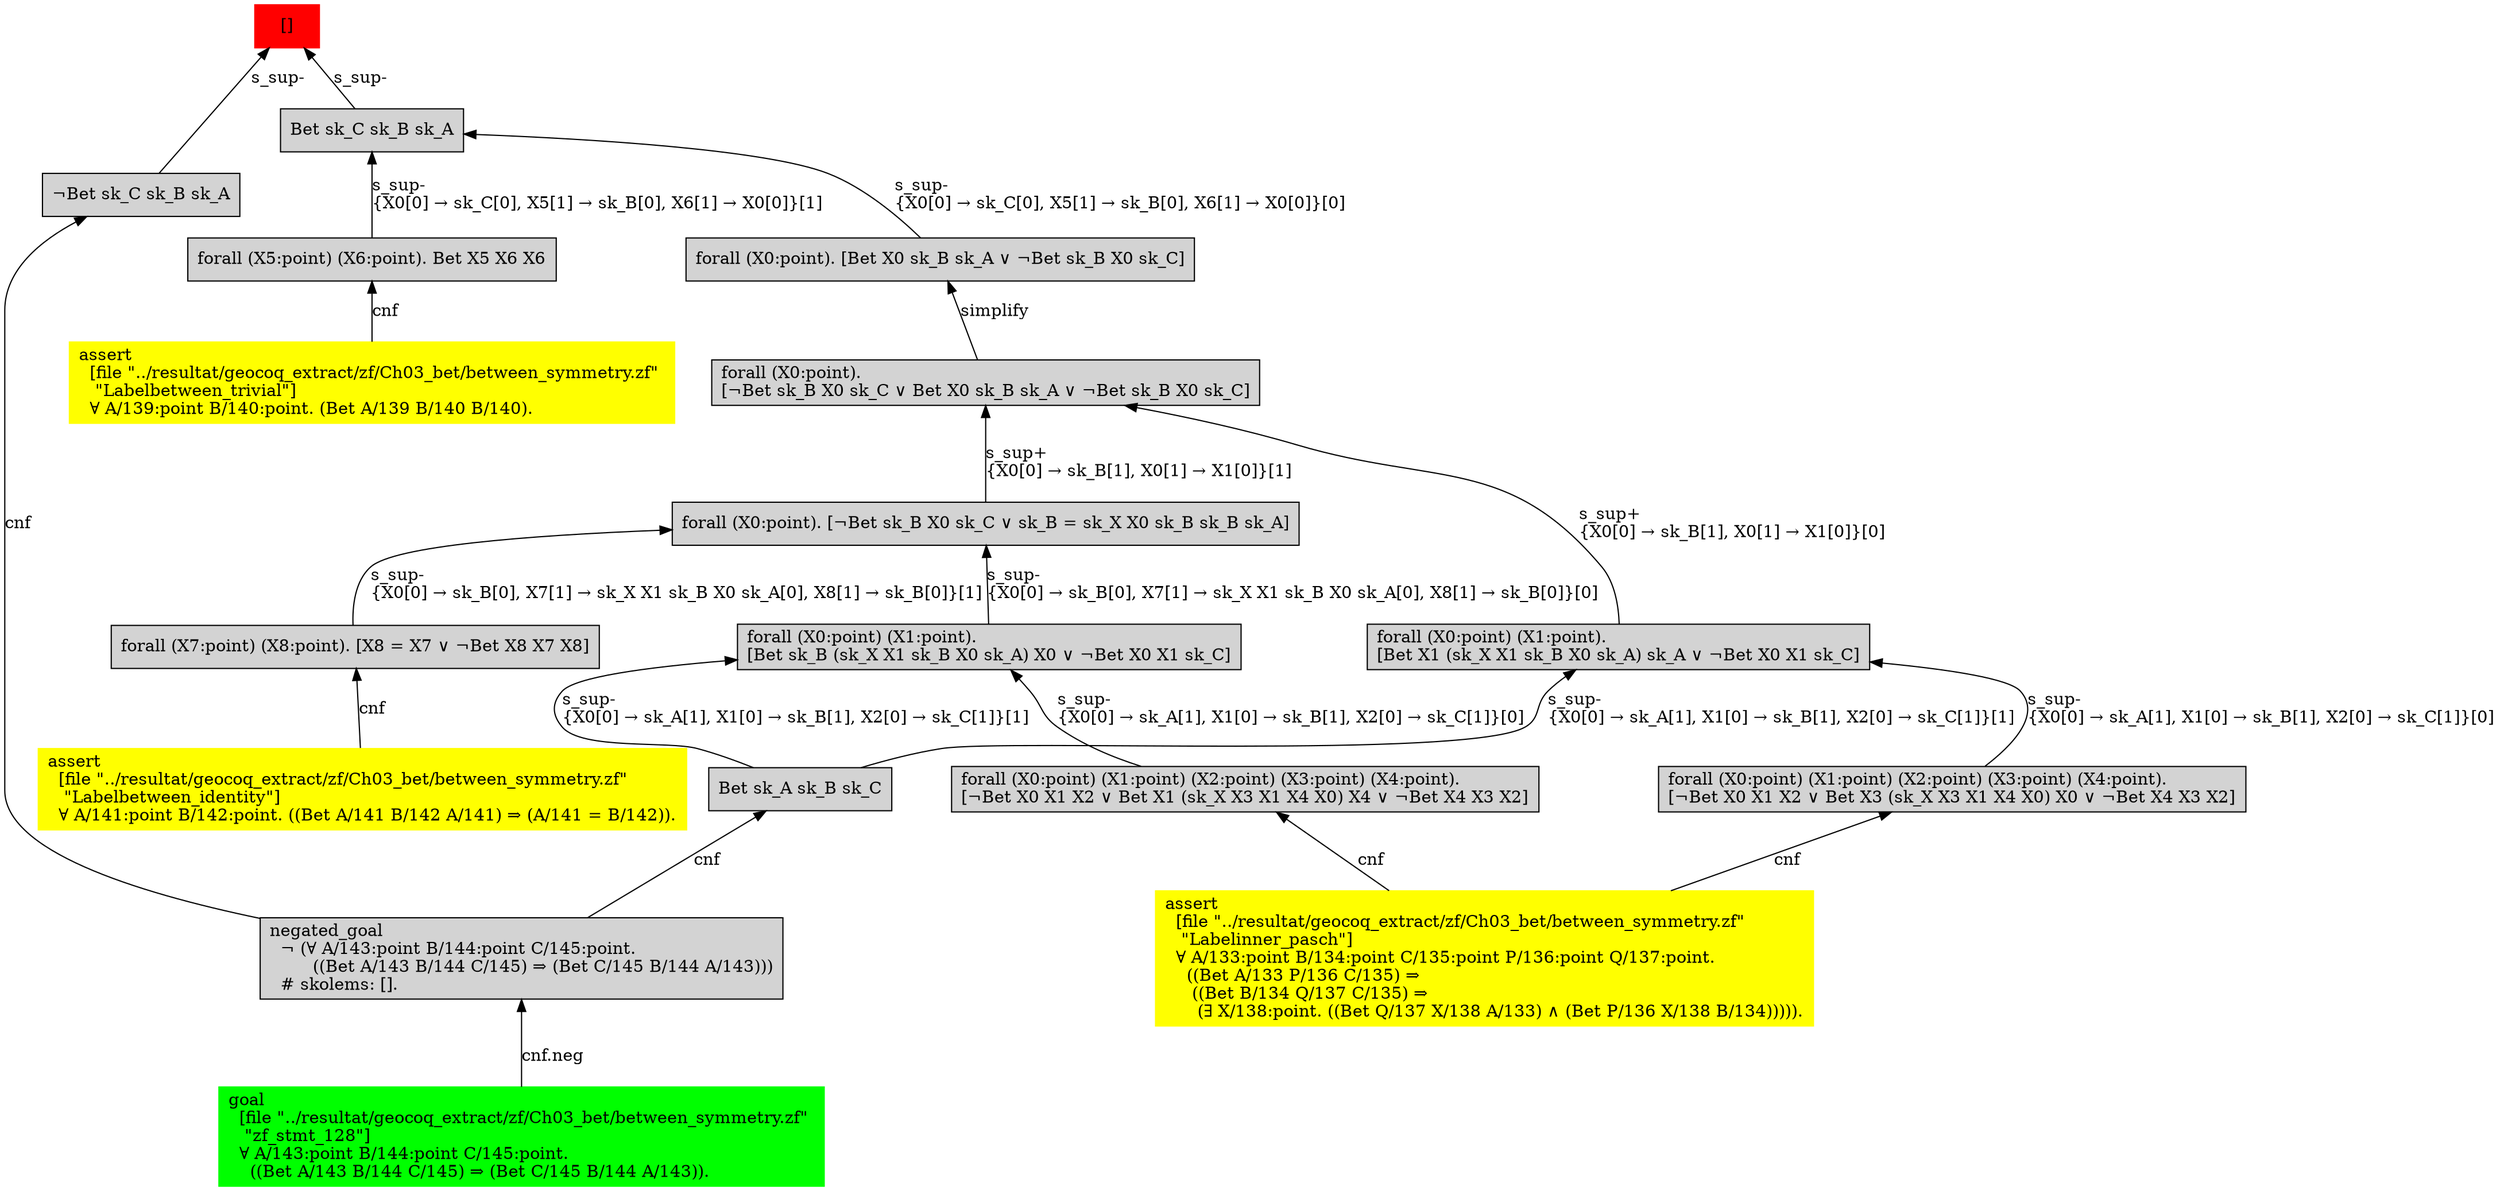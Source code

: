 digraph "unsat_graph" {
  vertex_0 [color=red, label="[]", shape=box, style=filled];
  vertex_0 -> vertex_1 [label="s_sup-\l", dir="back"];
  vertex_1 [shape=box, label="¬Bet sk_C sk_B sk_A\l", style=filled];
  vertex_1 -> vertex_2 [label="cnf", dir="back"];
  vertex_2 [shape=box, label="negated_goal\l  ¬ (∀ A/143:point B/144:point C/145:point.\l        ((Bet A/143 B/144 C/145) ⇒ (Bet C/145 B/144 A/143)))\l  # skolems: [].\l", style=filled];
  vertex_2 -> vertex_3 [label="cnf.neg", dir="back"];
  vertex_3 [color=green, shape=box, label="goal\l  [file \"../resultat/geocoq_extract/zf/Ch03_bet/between_symmetry.zf\" \l   \"zf_stmt_128\"]\l  ∀ A/143:point B/144:point C/145:point.\l    ((Bet A/143 B/144 C/145) ⇒ (Bet C/145 B/144 A/143)).\l", style=filled];
  vertex_0 -> vertex_4 [label="s_sup-\l", dir="back"];
  vertex_4 [shape=box, label="Bet sk_C sk_B sk_A\l", style=filled];
  vertex_4 -> vertex_5 [label="s_sup-\l\{X0[0] → sk_C[0], X5[1] → sk_B[0], X6[1] → X0[0]\}[0]\l", dir="back"];
  vertex_5 [shape=box, label="forall (X0:point). [Bet X0 sk_B sk_A ∨ ¬Bet sk_B X0 sk_C]\l", style=filled];
  vertex_5 -> vertex_6 [label="simplify", dir="back"];
  vertex_6 [shape=box, label="forall (X0:point).\l[¬Bet sk_B X0 sk_C ∨ Bet X0 sk_B sk_A ∨ ¬Bet sk_B X0 sk_C]\l", style=filled];
  vertex_6 -> vertex_7 [label="s_sup+\l\{X0[0] → sk_B[1], X0[1] → X1[0]\}[0]\l", dir="back"];
  vertex_7 [shape=box, label="forall (X0:point) (X1:point).\l[Bet X1 (sk_X X1 sk_B X0 sk_A) sk_A ∨ ¬Bet X0 X1 sk_C]\l", style=filled];
  vertex_7 -> vertex_8 [label="s_sup-\l\{X0[0] → sk_A[1], X1[0] → sk_B[1], X2[0] → sk_C[1]\}[0]\l", dir="back"];
  vertex_8 [shape=box, label="forall (X0:point) (X1:point) (X2:point) (X3:point) (X4:point).\l[¬Bet X0 X1 X2 ∨ Bet X3 (sk_X X3 X1 X4 X0) X0 ∨ ¬Bet X4 X3 X2]\l", style=filled];
  vertex_8 -> vertex_9 [label="cnf", dir="back"];
  vertex_9 [color=yellow, shape=box, label="assert\l  [file \"../resultat/geocoq_extract/zf/Ch03_bet/between_symmetry.zf\" \l   \"Labelinner_pasch\"]\l  ∀ A/133:point B/134:point C/135:point P/136:point Q/137:point.\l    ((Bet A/133 P/136 C/135) ⇒\l     ((Bet B/134 Q/137 C/135) ⇒\l      (∃ X/138:point. ((Bet Q/137 X/138 A/133) ∧ (Bet P/136 X/138 B/134))))).\l", style=filled];
  vertex_7 -> vertex_10 [label="s_sup-\l\{X0[0] → sk_A[1], X1[0] → sk_B[1], X2[0] → sk_C[1]\}[1]\l", dir="back"];
  vertex_10 [shape=box, label="Bet sk_A sk_B sk_C\l", style=filled];
  vertex_10 -> vertex_2 [label="cnf", dir="back"];
  vertex_6 -> vertex_11 [label="s_sup+\l\{X0[0] → sk_B[1], X0[1] → X1[0]\}[1]\l", dir="back"];
  vertex_11 [shape=box, label="forall (X0:point). [¬Bet sk_B X0 sk_C ∨ sk_B = sk_X X0 sk_B sk_B sk_A]\l", style=filled];
  vertex_11 -> vertex_12 [label="s_sup-\l\{X0[0] → sk_B[0], X7[1] → sk_X X1 sk_B X0 sk_A[0], X8[1] → sk_B[0]\}[1]\l", dir="back"];
  vertex_12 [shape=box, label="forall (X7:point) (X8:point). [X8 = X7 ∨ ¬Bet X8 X7 X8]\l", style=filled];
  vertex_12 -> vertex_13 [label="cnf", dir="back"];
  vertex_13 [color=yellow, shape=box, label="assert\l  [file \"../resultat/geocoq_extract/zf/Ch03_bet/between_symmetry.zf\" \l   \"Labelbetween_identity\"]\l  ∀ A/141:point B/142:point. ((Bet A/141 B/142 A/141) ⇒ (A/141 = B/142)).\l", style=filled];
  vertex_11 -> vertex_14 [label="s_sup-\l\{X0[0] → sk_B[0], X7[1] → sk_X X1 sk_B X0 sk_A[0], X8[1] → sk_B[0]\}[0]\l", dir="back"];
  vertex_14 [shape=box, label="forall (X0:point) (X1:point).\l[Bet sk_B (sk_X X1 sk_B X0 sk_A) X0 ∨ ¬Bet X0 X1 sk_C]\l", style=filled];
  vertex_14 -> vertex_15 [label="s_sup-\l\{X0[0] → sk_A[1], X1[0] → sk_B[1], X2[0] → sk_C[1]\}[0]\l", dir="back"];
  vertex_15 [shape=box, label="forall (X0:point) (X1:point) (X2:point) (X3:point) (X4:point).\l[¬Bet X0 X1 X2 ∨ Bet X1 (sk_X X3 X1 X4 X0) X4 ∨ ¬Bet X4 X3 X2]\l", style=filled];
  vertex_15 -> vertex_9 [label="cnf", dir="back"];
  vertex_14 -> vertex_10 [label="s_sup-\l\{X0[0] → sk_A[1], X1[0] → sk_B[1], X2[0] → sk_C[1]\}[1]\l", dir="back"];
  vertex_4 -> vertex_16 [label="s_sup-\l\{X0[0] → sk_C[0], X5[1] → sk_B[0], X6[1] → X0[0]\}[1]\l", dir="back"];
  vertex_16 [shape=box, label="forall (X5:point) (X6:point). Bet X5 X6 X6\l", style=filled];
  vertex_16 -> vertex_17 [label="cnf", dir="back"];
  vertex_17 [color=yellow, shape=box, label="assert\l  [file \"../resultat/geocoq_extract/zf/Ch03_bet/between_symmetry.zf\" \l   \"Labelbetween_trivial\"]\l  ∀ A/139:point B/140:point. (Bet A/139 B/140 B/140).\l", style=filled];
  }


